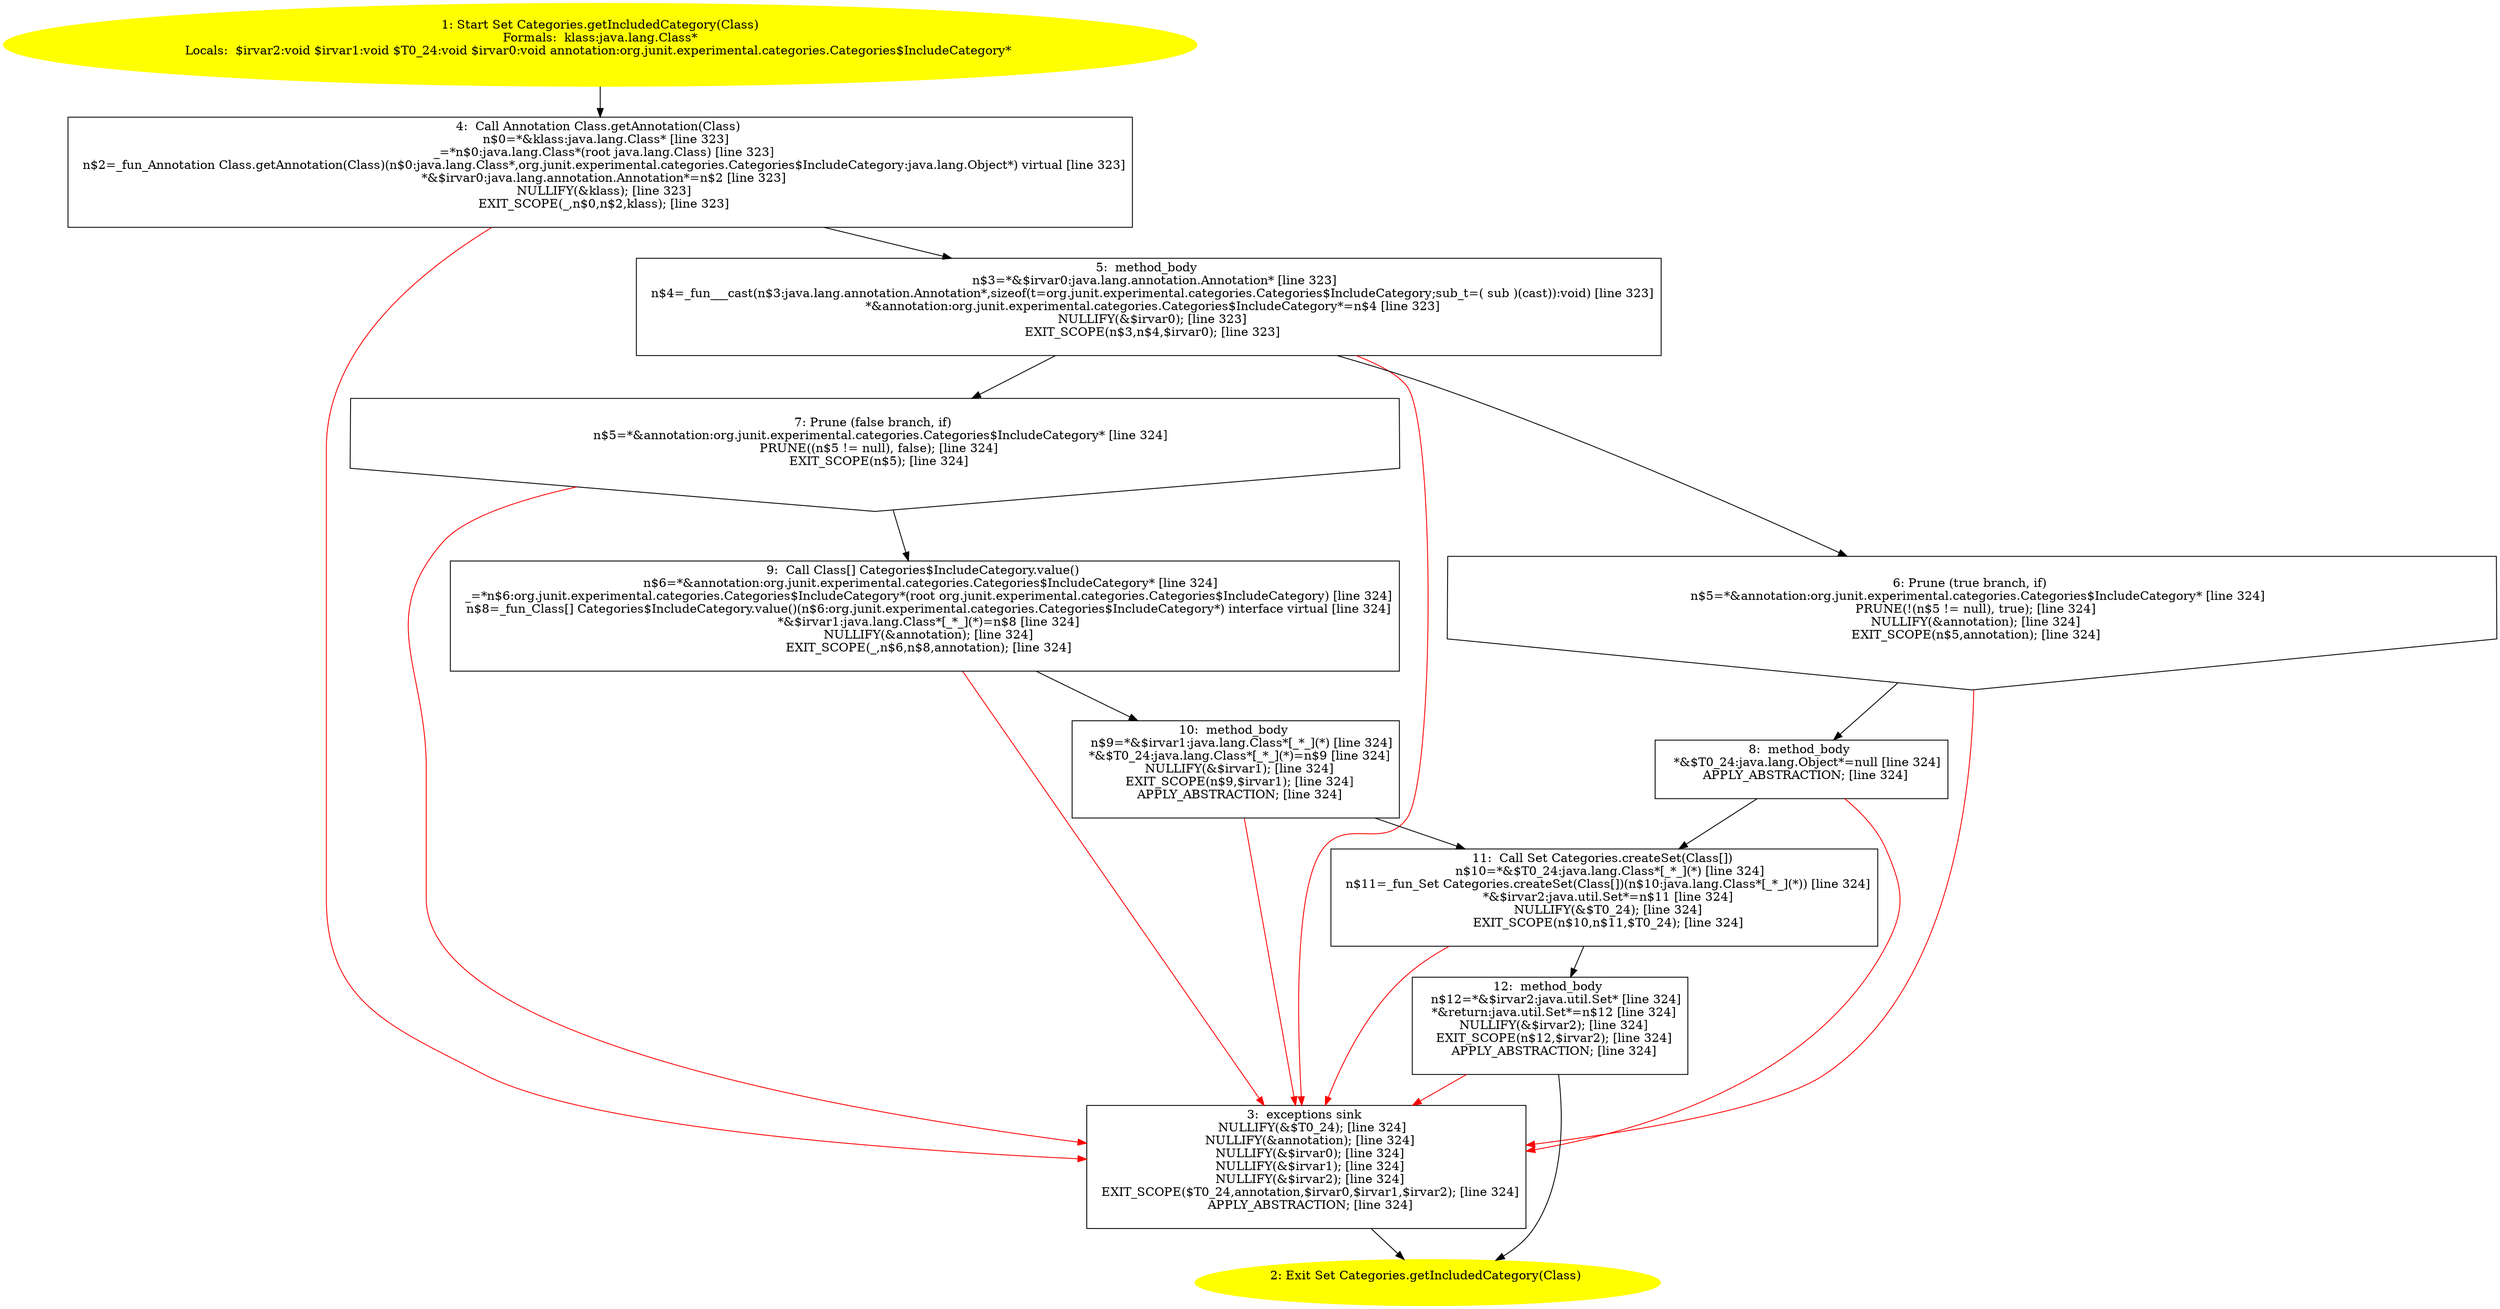 /* @generated */
digraph cfg {
"org.junit.experimental.categories.Categories.getIncludedCategory(java.lang.Class):java.util.Set.fd0c277267b63cd9499ab88001c87356_1" [label="1: Start Set Categories.getIncludedCategory(Class)\nFormals:  klass:java.lang.Class*\nLocals:  $irvar2:void $irvar1:void $T0_24:void $irvar0:void annotation:org.junit.experimental.categories.Categories$IncludeCategory* \n  " color=yellow style=filled]
	

	 "org.junit.experimental.categories.Categories.getIncludedCategory(java.lang.Class):java.util.Set.fd0c277267b63cd9499ab88001c87356_1" -> "org.junit.experimental.categories.Categories.getIncludedCategory(java.lang.Class):java.util.Set.fd0c277267b63cd9499ab88001c87356_4" ;
"org.junit.experimental.categories.Categories.getIncludedCategory(java.lang.Class):java.util.Set.fd0c277267b63cd9499ab88001c87356_2" [label="2: Exit Set Categories.getIncludedCategory(Class) \n  " color=yellow style=filled]
	

"org.junit.experimental.categories.Categories.getIncludedCategory(java.lang.Class):java.util.Set.fd0c277267b63cd9499ab88001c87356_3" [label="3:  exceptions sink \n   NULLIFY(&$T0_24); [line 324]\n  NULLIFY(&annotation); [line 324]\n  NULLIFY(&$irvar0); [line 324]\n  NULLIFY(&$irvar1); [line 324]\n  NULLIFY(&$irvar2); [line 324]\n  EXIT_SCOPE($T0_24,annotation,$irvar0,$irvar1,$irvar2); [line 324]\n  APPLY_ABSTRACTION; [line 324]\n " shape="box"]
	

	 "org.junit.experimental.categories.Categories.getIncludedCategory(java.lang.Class):java.util.Set.fd0c277267b63cd9499ab88001c87356_3" -> "org.junit.experimental.categories.Categories.getIncludedCategory(java.lang.Class):java.util.Set.fd0c277267b63cd9499ab88001c87356_2" ;
"org.junit.experimental.categories.Categories.getIncludedCategory(java.lang.Class):java.util.Set.fd0c277267b63cd9499ab88001c87356_4" [label="4:  Call Annotation Class.getAnnotation(Class) \n   n$0=*&klass:java.lang.Class* [line 323]\n  _=*n$0:java.lang.Class*(root java.lang.Class) [line 323]\n  n$2=_fun_Annotation Class.getAnnotation(Class)(n$0:java.lang.Class*,org.junit.experimental.categories.Categories$IncludeCategory:java.lang.Object*) virtual [line 323]\n  *&$irvar0:java.lang.annotation.Annotation*=n$2 [line 323]\n  NULLIFY(&klass); [line 323]\n  EXIT_SCOPE(_,n$0,n$2,klass); [line 323]\n " shape="box"]
	

	 "org.junit.experimental.categories.Categories.getIncludedCategory(java.lang.Class):java.util.Set.fd0c277267b63cd9499ab88001c87356_4" -> "org.junit.experimental.categories.Categories.getIncludedCategory(java.lang.Class):java.util.Set.fd0c277267b63cd9499ab88001c87356_5" ;
	 "org.junit.experimental.categories.Categories.getIncludedCategory(java.lang.Class):java.util.Set.fd0c277267b63cd9499ab88001c87356_4" -> "org.junit.experimental.categories.Categories.getIncludedCategory(java.lang.Class):java.util.Set.fd0c277267b63cd9499ab88001c87356_3" [color="red" ];
"org.junit.experimental.categories.Categories.getIncludedCategory(java.lang.Class):java.util.Set.fd0c277267b63cd9499ab88001c87356_5" [label="5:  method_body \n   n$3=*&$irvar0:java.lang.annotation.Annotation* [line 323]\n  n$4=_fun___cast(n$3:java.lang.annotation.Annotation*,sizeof(t=org.junit.experimental.categories.Categories$IncludeCategory;sub_t=( sub )(cast)):void) [line 323]\n  *&annotation:org.junit.experimental.categories.Categories$IncludeCategory*=n$4 [line 323]\n  NULLIFY(&$irvar0); [line 323]\n  EXIT_SCOPE(n$3,n$4,$irvar0); [line 323]\n " shape="box"]
	

	 "org.junit.experimental.categories.Categories.getIncludedCategory(java.lang.Class):java.util.Set.fd0c277267b63cd9499ab88001c87356_5" -> "org.junit.experimental.categories.Categories.getIncludedCategory(java.lang.Class):java.util.Set.fd0c277267b63cd9499ab88001c87356_6" ;
	 "org.junit.experimental.categories.Categories.getIncludedCategory(java.lang.Class):java.util.Set.fd0c277267b63cd9499ab88001c87356_5" -> "org.junit.experimental.categories.Categories.getIncludedCategory(java.lang.Class):java.util.Set.fd0c277267b63cd9499ab88001c87356_7" ;
	 "org.junit.experimental.categories.Categories.getIncludedCategory(java.lang.Class):java.util.Set.fd0c277267b63cd9499ab88001c87356_5" -> "org.junit.experimental.categories.Categories.getIncludedCategory(java.lang.Class):java.util.Set.fd0c277267b63cd9499ab88001c87356_3" [color="red" ];
"org.junit.experimental.categories.Categories.getIncludedCategory(java.lang.Class):java.util.Set.fd0c277267b63cd9499ab88001c87356_6" [label="6: Prune (true branch, if) \n   n$5=*&annotation:org.junit.experimental.categories.Categories$IncludeCategory* [line 324]\n  PRUNE(!(n$5 != null), true); [line 324]\n  NULLIFY(&annotation); [line 324]\n  EXIT_SCOPE(n$5,annotation); [line 324]\n " shape="invhouse"]
	

	 "org.junit.experimental.categories.Categories.getIncludedCategory(java.lang.Class):java.util.Set.fd0c277267b63cd9499ab88001c87356_6" -> "org.junit.experimental.categories.Categories.getIncludedCategory(java.lang.Class):java.util.Set.fd0c277267b63cd9499ab88001c87356_8" ;
	 "org.junit.experimental.categories.Categories.getIncludedCategory(java.lang.Class):java.util.Set.fd0c277267b63cd9499ab88001c87356_6" -> "org.junit.experimental.categories.Categories.getIncludedCategory(java.lang.Class):java.util.Set.fd0c277267b63cd9499ab88001c87356_3" [color="red" ];
"org.junit.experimental.categories.Categories.getIncludedCategory(java.lang.Class):java.util.Set.fd0c277267b63cd9499ab88001c87356_7" [label="7: Prune (false branch, if) \n   n$5=*&annotation:org.junit.experimental.categories.Categories$IncludeCategory* [line 324]\n  PRUNE((n$5 != null), false); [line 324]\n  EXIT_SCOPE(n$5); [line 324]\n " shape="invhouse"]
	

	 "org.junit.experimental.categories.Categories.getIncludedCategory(java.lang.Class):java.util.Set.fd0c277267b63cd9499ab88001c87356_7" -> "org.junit.experimental.categories.Categories.getIncludedCategory(java.lang.Class):java.util.Set.fd0c277267b63cd9499ab88001c87356_9" ;
	 "org.junit.experimental.categories.Categories.getIncludedCategory(java.lang.Class):java.util.Set.fd0c277267b63cd9499ab88001c87356_7" -> "org.junit.experimental.categories.Categories.getIncludedCategory(java.lang.Class):java.util.Set.fd0c277267b63cd9499ab88001c87356_3" [color="red" ];
"org.junit.experimental.categories.Categories.getIncludedCategory(java.lang.Class):java.util.Set.fd0c277267b63cd9499ab88001c87356_8" [label="8:  method_body \n   *&$T0_24:java.lang.Object*=null [line 324]\n  APPLY_ABSTRACTION; [line 324]\n " shape="box"]
	

	 "org.junit.experimental.categories.Categories.getIncludedCategory(java.lang.Class):java.util.Set.fd0c277267b63cd9499ab88001c87356_8" -> "org.junit.experimental.categories.Categories.getIncludedCategory(java.lang.Class):java.util.Set.fd0c277267b63cd9499ab88001c87356_11" ;
	 "org.junit.experimental.categories.Categories.getIncludedCategory(java.lang.Class):java.util.Set.fd0c277267b63cd9499ab88001c87356_8" -> "org.junit.experimental.categories.Categories.getIncludedCategory(java.lang.Class):java.util.Set.fd0c277267b63cd9499ab88001c87356_3" [color="red" ];
"org.junit.experimental.categories.Categories.getIncludedCategory(java.lang.Class):java.util.Set.fd0c277267b63cd9499ab88001c87356_9" [label="9:  Call Class[] Categories$IncludeCategory.value() \n   n$6=*&annotation:org.junit.experimental.categories.Categories$IncludeCategory* [line 324]\n  _=*n$6:org.junit.experimental.categories.Categories$IncludeCategory*(root org.junit.experimental.categories.Categories$IncludeCategory) [line 324]\n  n$8=_fun_Class[] Categories$IncludeCategory.value()(n$6:org.junit.experimental.categories.Categories$IncludeCategory*) interface virtual [line 324]\n  *&$irvar1:java.lang.Class*[_*_](*)=n$8 [line 324]\n  NULLIFY(&annotation); [line 324]\n  EXIT_SCOPE(_,n$6,n$8,annotation); [line 324]\n " shape="box"]
	

	 "org.junit.experimental.categories.Categories.getIncludedCategory(java.lang.Class):java.util.Set.fd0c277267b63cd9499ab88001c87356_9" -> "org.junit.experimental.categories.Categories.getIncludedCategory(java.lang.Class):java.util.Set.fd0c277267b63cd9499ab88001c87356_10" ;
	 "org.junit.experimental.categories.Categories.getIncludedCategory(java.lang.Class):java.util.Set.fd0c277267b63cd9499ab88001c87356_9" -> "org.junit.experimental.categories.Categories.getIncludedCategory(java.lang.Class):java.util.Set.fd0c277267b63cd9499ab88001c87356_3" [color="red" ];
"org.junit.experimental.categories.Categories.getIncludedCategory(java.lang.Class):java.util.Set.fd0c277267b63cd9499ab88001c87356_10" [label="10:  method_body \n   n$9=*&$irvar1:java.lang.Class*[_*_](*) [line 324]\n  *&$T0_24:java.lang.Class*[_*_](*)=n$9 [line 324]\n  NULLIFY(&$irvar1); [line 324]\n  EXIT_SCOPE(n$9,$irvar1); [line 324]\n  APPLY_ABSTRACTION; [line 324]\n " shape="box"]
	

	 "org.junit.experimental.categories.Categories.getIncludedCategory(java.lang.Class):java.util.Set.fd0c277267b63cd9499ab88001c87356_10" -> "org.junit.experimental.categories.Categories.getIncludedCategory(java.lang.Class):java.util.Set.fd0c277267b63cd9499ab88001c87356_11" ;
	 "org.junit.experimental.categories.Categories.getIncludedCategory(java.lang.Class):java.util.Set.fd0c277267b63cd9499ab88001c87356_10" -> "org.junit.experimental.categories.Categories.getIncludedCategory(java.lang.Class):java.util.Set.fd0c277267b63cd9499ab88001c87356_3" [color="red" ];
"org.junit.experimental.categories.Categories.getIncludedCategory(java.lang.Class):java.util.Set.fd0c277267b63cd9499ab88001c87356_11" [label="11:  Call Set Categories.createSet(Class[]) \n   n$10=*&$T0_24:java.lang.Class*[_*_](*) [line 324]\n  n$11=_fun_Set Categories.createSet(Class[])(n$10:java.lang.Class*[_*_](*)) [line 324]\n  *&$irvar2:java.util.Set*=n$11 [line 324]\n  NULLIFY(&$T0_24); [line 324]\n  EXIT_SCOPE(n$10,n$11,$T0_24); [line 324]\n " shape="box"]
	

	 "org.junit.experimental.categories.Categories.getIncludedCategory(java.lang.Class):java.util.Set.fd0c277267b63cd9499ab88001c87356_11" -> "org.junit.experimental.categories.Categories.getIncludedCategory(java.lang.Class):java.util.Set.fd0c277267b63cd9499ab88001c87356_12" ;
	 "org.junit.experimental.categories.Categories.getIncludedCategory(java.lang.Class):java.util.Set.fd0c277267b63cd9499ab88001c87356_11" -> "org.junit.experimental.categories.Categories.getIncludedCategory(java.lang.Class):java.util.Set.fd0c277267b63cd9499ab88001c87356_3" [color="red" ];
"org.junit.experimental.categories.Categories.getIncludedCategory(java.lang.Class):java.util.Set.fd0c277267b63cd9499ab88001c87356_12" [label="12:  method_body \n   n$12=*&$irvar2:java.util.Set* [line 324]\n  *&return:java.util.Set*=n$12 [line 324]\n  NULLIFY(&$irvar2); [line 324]\n  EXIT_SCOPE(n$12,$irvar2); [line 324]\n  APPLY_ABSTRACTION; [line 324]\n " shape="box"]
	

	 "org.junit.experimental.categories.Categories.getIncludedCategory(java.lang.Class):java.util.Set.fd0c277267b63cd9499ab88001c87356_12" -> "org.junit.experimental.categories.Categories.getIncludedCategory(java.lang.Class):java.util.Set.fd0c277267b63cd9499ab88001c87356_2" ;
	 "org.junit.experimental.categories.Categories.getIncludedCategory(java.lang.Class):java.util.Set.fd0c277267b63cd9499ab88001c87356_12" -> "org.junit.experimental.categories.Categories.getIncludedCategory(java.lang.Class):java.util.Set.fd0c277267b63cd9499ab88001c87356_3" [color="red" ];
}
